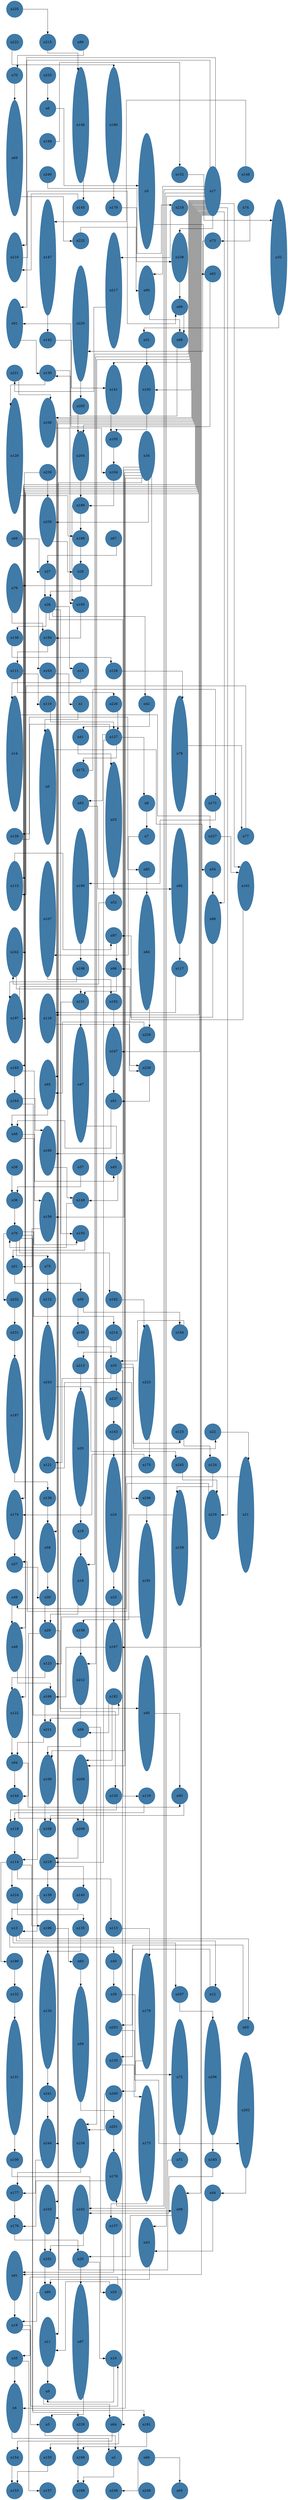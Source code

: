 //do not use DOT to generate pdf use NEATO or FDP
digraph{
layout="neato";
splines="ortho";
n235[shape="ellipse", style="filled", color="#004E8ABF", pos="0,152!", height="1", width="1"];
n235 -> n215;
n222[shape="ellipse", style="filled", color="#004E8ABF", pos="0,150!", height="1", width="1"];
n222 -> n180;
n215[shape="ellipse", style="filled", color="#004E8ABF", pos="2,150!", height="1", width="1"];
n215 -> n146;
n86[shape="ellipse", style="filled", color="#004E8ABF", pos="4,150!", height="1", width="1"];
n86 -> n70;
n70[shape="ellipse", style="filled", color="#004E8ABF", pos="0,148!", height="1", width="1"];
n70 -> n69;
n233[shape="ellipse", style="filled", color="#004E8ABF", pos="2,148!", height="1", width="1"];
n233 -> n6;
n146[shape="ellipse", style="filled", color="#004E8ABF", pos="4,145!", height="7", width="1"];
n146 -> n145;
n180[shape="ellipse", style="filled", color="#004E8ABF", pos="6,145!", height="7", width="1"];
n180 -> n179;
n69[shape="ellipse", style="filled", color="#004E8ABF", pos="0,143!", height="7", width="1"];
n69 -> n225;
n6[shape="ellipse", style="filled", color="#004E8ABF", pos="2,146!", height="1", width="1"];
n6 -> n5;
n199[shape="ellipse", style="filled", color="#004E8ABF", pos="2,144!", height="1", width="1"];
n199 -> n152;
n5[shape="ellipse", style="filled", color="#004E8ABF", pos="8,141!", height="7", width="1"];
n5 -> n62;
n240[shape="ellipse", style="filled", color="#004E8ABF", pos="2,142!", height="1", width="1"];
n240 -> n218;
n152[shape="ellipse", style="filled", color="#004E8ABF", pos="10,142!", height="1", width="1"];
n152 -> n32;
n17[shape="ellipse", style="filled", color="#004E8ABF", pos="12,141!", height="3", width="1"];
n17 -> n90;
n17 -> n92;
n17 -> n161;
n17 -> n98;
n17 -> n99;
n17 -> n58;
n17 -> n210;
n17 -> n16;
n17 -> n174;
n17 -> n197;
n17 -> n115;
n17 -> n178;
n17 -> n234;
n17 -> n212;
n17 -> n116;
n17 -> n238;
n17 -> n216;
n17 -> n81;
n17 -> n61;
n17 -> n43;
n17 -> n193;
n17 -> n242;
n17 -> n122;
n17 -> n141;
n17 -> n48;
n17 -> n103;
n17 -> n247;
n17 -> n167;
n17 -> n244;
n17 -> n102;
n17 -> n204;
n17 -> n106;
n148[shape="ellipse", style="filled", color="#004E8ABF", pos="14,142!", height="1", width="1"];
n148 -> n147;
n147[shape="ellipse", style="filled", color="#004E8ABF", pos="2,137!", height="7", width="1"];
n147 -> n142;
n145[shape="ellipse", style="filled", color="#004E8ABF", pos="4,140!", height="1", width="1"];
n145 -> n210;
n179[shape="ellipse", style="filled", color="#004E8ABF", pos="6,140!", height="1", width="1"];
n179 -> n238;
n218[shape="ellipse", style="filled", color="#004E8ABF", pos="10,140!", height="1", width="1"];
n218 -> n217;
n74[shape="ellipse", style="filled", color="#004E8ABF", pos="14,140!", height="1", width="1"];
n74 -> n73;
n32[shape="ellipse", style="filled", color="#004E8ABF", pos="16,137!", height="7", width="1"];
n32 -> n31;
n210[shape="ellipse", style="filled", color="#004E8ABF", pos="0,137!", height="3", width="1"];
n210 -> n89;
n225[shape="ellipse", style="filled", color="#004E8ABF", pos="4,138!", height="1", width="1"];
n225 -> n90;
n217[shape="ellipse", style="filled", color="#004E8ABF", pos="6,135!", height="7", width="1"];
n217 -> n221;
n238[shape="ellipse", style="filled", color="#004E8ABF", pos="10,137!", height="3", width="1"];
n238 -> n89;
n73[shape="ellipse", style="filled", color="#004E8ABF", pos="12,138!", height="1", width="1"];
n73 -> n220;
n220[shape="ellipse", style="filled", color="#004E8ABF", pos="4,133!", height="7", width="1"];
n220 -> n205;
n90[shape="ellipse", style="filled", color="#004E8ABF", pos="8,135!", height="3", width="1"];
n90 -> n88;
n62[shape="ellipse", style="filled", color="#004E8ABF", pos="12,136!", height="1", width="1"];
n62 -> n61;
n61[shape="ellipse", style="filled", color="#004E8ABF", pos="0,133!", height="3", width="1"];
n61 -> n130;
n89[shape="ellipse", style="filled", color="#004E8ABF", pos="10,134!", height="1", width="1"];
n89 -> n88;
n142[shape="ellipse", style="filled", color="#004E8ABF", pos="2,132!", height="1", width="1"];
n142 -> n141;
n31[shape="ellipse", style="filled", color="#004E8ABF", pos="8,132!", height="1", width="1"];
n31 -> n193;
n88[shape="ellipse", style="filled", color="#004E8ABF", pos="10,132!", height="1", width="1"];
n88 -> n130;
n221[shape="ellipse", style="filled", color="#004E8ABF", pos="0,130!", height="1", width="1"];
n221 -> n106;
n130[shape="ellipse", style="filled", color="#004E8ABF", pos="2,130!", height="1", width="1"];
n130 -> n129;
n130 -> n195;
n141[shape="ellipse", style="filled", color="#004E8ABF", pos="6,129!", height="3", width="1"];
n141 -> n105;
n193[shape="ellipse", style="filled", color="#004E8ABF", pos="8,129!", height="3", width="1"];
n193 -> n105;
n129[shape="ellipse", style="filled", color="#004E8ABF", pos="0,125!", height="7", width="1"];
n129 -> n188;
n106[shape="ellipse", style="filled", color="#004E8ABF", pos="2,127!", height="3", width="1"];
n106 -> n104;
n205[shape="ellipse", style="filled", color="#004E8ABF", pos="4,128!", height="1", width="1"];
n205 -> n204;
n204[shape="ellipse", style="filled", color="#004E8ABF", pos="4,125!", height="3", width="1"];
n204 -> n189;
n105[shape="ellipse", style="filled", color="#004E8ABF", pos="6,126!", height="1", width="1"];
n105 -> n104;
n34[shape="ellipse", style="filled", color="#004E8ABF", pos="8,125!", height="3", width="1"];
n34 -> n79;
n34 -> n230;
n34 -> n4;
n34 -> n156;
n34 -> n109;
n34 -> n11;
n34 -> n160;
n34 -> n209;
n236[shape="ellipse", style="filled", color="#004E8ABF", pos="2,124!", height="1", width="1"];
n236 -> n165;
n236 -> n230;
n104[shape="ellipse", style="filled", color="#004E8ABF", pos="6,124!", height="1", width="1"];
n104 -> n189;
n230[shape="ellipse", style="filled", color="#004E8ABF", pos="2,121!", height="3", width="1"];
n230 -> n28;
n189[shape="ellipse", style="filled", color="#004E8ABF", pos="4,122!", height="1", width="1"];
n189 -> n188;
n189 -> n195;
n68[shape="ellipse", style="filled", color="#004E8ABF", pos="0,120!", height="1", width="1"];
n68 -> n27;
n188[shape="ellipse", style="filled", color="#004E8ABF", pos="4,120!", height="1", width="1"];
n188 -> n28;
n67[shape="ellipse", style="filled", color="#004E8ABF", pos="6,120!", height="1", width="1"];
n67 -> n27;
n79[shape="ellipse", style="filled", color="#004E8ABF", pos="0,117!", height="3", width="1"];
n79 -> n194;
n27[shape="ellipse", style="filled", color="#004E8ABF", pos="2,118!", height="1", width="1"];
n27 -> n26;
n28[shape="ellipse", style="filled", color="#004E8ABF", pos="4,118!", height="1", width="1"];
n28 -> n26;
n26[shape="ellipse", style="filled", color="#004E8ABF", pos="2,116!", height="1", width="1"];
n26 -> n163;
n26 -> n15;
n26 -> n120;
n26 -> n119;
n26 -> n138;
n26 -> n42;
n195[shape="ellipse", style="filled", color="#004E8ABF", pos="4,116!", height="1", width="1"];
n195 -> n194;
n138[shape="ellipse", style="filled", color="#004E8ABF", pos="0,114!", height="1", width="1"];
n138 -> n128;
n194[shape="ellipse", style="filled", color="#004E8ABF", pos="2,114!", height="1", width="1"];
n194 -> n111;
n111[shape="ellipse", style="filled", color="#004E8ABF", pos="0,112!", height="1", width="1"];
n111 -> n110;
n111 -> n226;
n163[shape="ellipse", style="filled", color="#004E8ABF", pos="2,112!", height="1", width="1"];
n163 -> n1;
n15[shape="ellipse", style="filled", color="#004E8ABF", pos="4,112!", height="1", width="1"];
n15 -> n14;
n128[shape="ellipse", style="filled", color="#004E8ABF", pos="6,112!", height="1", width="1"];
n128 -> n78;
n14[shape="ellipse", style="filled", color="#004E8ABF", pos="0,107!", height="7", width="1"];
n14 -> n227;
n110[shape="ellipse", style="filled", color="#004E8ABF", pos="2,110!", height="1", width="1"];
n110 -> n127;
n1[shape="ellipse", style="filled", color="#004E8ABF", pos="4,110!", height="1", width="1"];
n1 -> n0;
n226[shape="ellipse", style="filled", color="#004E8ABF", pos="6,110!", height="1", width="1"];
n226 -> n127;
n42[shape="ellipse", style="filled", color="#004E8ABF", pos="8,110!", height="1", width="1"];
n42 -> n41;
n78[shape="ellipse", style="filled", color="#004E8ABF", pos="10,107!", height="7", width="1"];
n78 -> n77;
n0[shape="ellipse", style="filled", color="#004E8ABF", pos="2,105!", height="7", width="1"];
n0 -> n54;
n41[shape="ellipse", style="filled", color="#004E8ABF", pos="4,108!", height="1", width="1"];
n41 -> n53;
n127[shape="ellipse", style="filled", color="#004E8ABF", pos="6,108!", height="1", width="1"];
n127 -> n126;
n127 -> n83;
n127 -> n8;
n127 -> n172;
n127 -> n219;
n172[shape="ellipse", style="filled", color="#004E8ABF", pos="4,106!", height="1", width="1"];
n172 -> n171;
n53[shape="ellipse", style="filled", color="#004E8ABF", pos="6,103!", height="7", width="1"];
n53 -> n52;
n83[shape="ellipse", style="filled", color="#004E8ABF", pos="4,104!", height="1", width="1"];
n83 -> n82;
n8[shape="ellipse", style="filled", color="#004E8ABF", pos="8,104!", height="1", width="1"];
n8 -> n7;
n171[shape="ellipse", style="filled", color="#004E8ABF", pos="12,104!", height="1", width="1"];
n171 -> n190;
n126[shape="ellipse", style="filled", color="#004E8ABF", pos="0,102!", height="1", width="1"];
n126 -> n85;
n190[shape="ellipse", style="filled", color="#004E8ABF", pos="4,99!", height="7", width="1"];
n190 -> n198;
n7[shape="ellipse", style="filled", color="#004E8ABF", pos="8,102!", height="1", width="1"];
n7 -> n107;
n82[shape="ellipse", style="filled", color="#004E8ABF", pos="10,99!", height="7", width="1"];
n82 -> n117;
n227[shape="ellipse", style="filled", color="#004E8ABF", pos="12,102!", height="1", width="1"];
n227 -> n161;
n77[shape="ellipse", style="filled", color="#004E8ABF", pos="14,102!", height="1", width="1"];
n77 -> n115;
n115[shape="ellipse", style="filled", color="#004E8ABF", pos="0,99!", height="3", width="1"];
n115 -> n97;
n107[shape="ellipse", style="filled", color="#004E8ABF", pos="2,97!", height="7", width="1"];
n107 -> n192;
n85[shape="ellipse", style="filled", color="#004E8ABF", pos="8,100!", height="1", width="1"];
n85 -> n84;
n54[shape="ellipse", style="filled", color="#004E8ABF", pos="12,100!", height="1", width="1"];
n54 -> n98;
n161[shape="ellipse", style="filled", color="#004E8ABF", pos="14,99!", height="3", width="1"];
n161 -> n97;
n52[shape="ellipse", style="filled", color="#004E8ABF", pos="6,98!", height="1", width="1"];
n52 -> n242;
n84[shape="ellipse", style="filled", color="#004E8ABF", pos="8,95!", height="7", width="1"];
n84 -> n229;
n98[shape="ellipse", style="filled", color="#004E8ABF", pos="12,97!", height="3", width="1"];
n98 -> n96;
n242[shape="ellipse", style="filled", color="#004E8ABF", pos="0,95!", height="3", width="1"];
n242 -> n151;
n97[shape="ellipse", style="filled", color="#004E8ABF", pos="6,96!", height="1", width="1"];
n97 -> n96;
n198[shape="ellipse", style="filled", color="#004E8ABF", pos="4,94!", height="1", width="1"];
n198 -> n197;
n96[shape="ellipse", style="filled", color="#004E8ABF", pos="6,94!", height="1", width="1"];
n96 -> n151;
n117[shape="ellipse", style="filled", color="#004E8ABF", pos="10,94!", height="1", width="1"];
n117 -> n116;
n197[shape="ellipse", style="filled", color="#004E8ABF", pos="0,91!", height="3", width="1"];
n197 -> n239;
n116[shape="ellipse", style="filled", color="#004E8ABF", pos="2,91!", height="3", width="1"];
n116 -> n239;
n151[shape="ellipse", style="filled", color="#004E8ABF", pos="4,92!", height="1", width="1"];
n151 -> n47;
n151 -> n150;
n192[shape="ellipse", style="filled", color="#004E8ABF", pos="6,92!", height="1", width="1"];
n192 -> n247;
n47[shape="ellipse", style="filled", color="#004E8ABF", pos="4,87!", height="7", width="1"];
n47 -> n45;
n247[shape="ellipse", style="filled", color="#004E8ABF", pos="6,89!", height="3", width="1"];
n247 -> n91;
n229[shape="ellipse", style="filled", color="#004E8ABF", pos="8,90!", height="1", width="1"];
n229 -> n92;
n165[shape="ellipse", style="filled", color="#004E8ABF", pos="0,88!", height="1", width="1"];
n165 -> n164;
n165 -> n156;
n92[shape="ellipse", style="filled", color="#004E8ABF", pos="2,87!", height="3", width="1"];
n92 -> n46;
n239[shape="ellipse", style="filled", color="#004E8ABF", pos="8,88!", height="1", width="1"];
n239 -> n91;
n164[shape="ellipse", style="filled", color="#004E8ABF", pos="0,86!", height="1", width="1"];
n164 -> n182;
n164 -> n160;
n91[shape="ellipse", style="filled", color="#004E8ABF", pos="6,86!", height="1", width="1"];
n91 -> n46;
n46[shape="ellipse", style="filled", color="#004E8ABF", pos="0,84!", height="1", width="1"];
n46 -> n150;
n46 -> n45;
n160[shape="ellipse", style="filled", color="#004E8ABF", pos="2,83!", height="3", width="1"];
n160 -> n149;
n38[shape="ellipse", style="filled", color="#004E8ABF", pos="0,82!", height="1", width="1"];
n38 -> n36;
n37[shape="ellipse", style="filled", color="#004E8ABF", pos="4,82!", height="1", width="1"];
n37 -> n36;
n45[shape="ellipse", style="filled", color="#004E8ABF", pos="6,82!", height="1", width="1"];
n45 -> n149;
n36[shape="ellipse", style="filled", color="#004E8ABF", pos="0,80!", height="1", width="1"];
n36 -> n76;
n156[shape="ellipse", style="filled", color="#004E8ABF", pos="2,79!", height="3", width="1"];
n156 -> n51;
n149[shape="ellipse", style="filled", color="#004E8ABF", pos="4,80!", height="1", width="1"];
n149 -> n76;
n76[shape="ellipse", style="filled", color="#004E8ABF", pos="0,78!", height="1", width="1"];
n76 -> n232;
n76 -> n214;
n76 -> n228;
n76 -> n75;
n76 -> n162;
n76 -> n181;
n150[shape="ellipse", style="filled", color="#004E8ABF", pos="4,78!", height="1", width="1"];
n150 -> n51;
n51[shape="ellipse", style="filled", color="#004E8ABF", pos="0,76!", height="1", width="1"];
n51 -> n50;
n75[shape="ellipse", style="filled", color="#004E8ABF", pos="2,76!", height="1", width="1"];
n75 -> n112;
n232[shape="ellipse", style="filled", color="#004E8ABF", pos="0,74!", height="1", width="1"];
n232 -> n231;
n112[shape="ellipse", style="filled", color="#004E8ABF", pos="2,74!", height="1", width="1"];
n112 -> n243;
n50[shape="ellipse", style="filled", color="#004E8ABF", pos="4,74!", height="1", width="1"];
n50 -> n185;
n50 -> n184;
n162[shape="ellipse", style="filled", color="#004E8ABF", pos="6,74!", height="1", width="1"];
n162 -> n223;
n231[shape="ellipse", style="filled", color="#004E8ABF", pos="0,72!", height="1", width="1"];
n231 -> n187;
n243[shape="ellipse", style="filled", color="#004E8ABF", pos="2,69!", height="7", width="1"];
n243 -> n245;
n185[shape="ellipse", style="filled", color="#004E8ABF", pos="4,72!", height="1", width="1"];
n185 -> n33;
n214[shape="ellipse", style="filled", color="#004E8ABF", pos="6,72!", height="1", width="1"];
n214 -> n213;
n223[shape="ellipse", style="filled", color="#004E8ABF", pos="8,69!", height="7", width="1"];
n223 -> n175;
n184[shape="ellipse", style="filled", color="#004E8ABF", pos="10,72!", height="1", width="1"];
n184 -> n33;
n187[shape="ellipse", style="filled", color="#004E8ABF", pos="0,67!", height="7", width="1"];
n187 -> n136;
n213[shape="ellipse", style="filled", color="#004E8ABF", pos="4,70!", height="1", width="1"];
n213 -> n25;
n33[shape="ellipse", style="filled", color="#004E8ABF", pos="6,70!", height="1", width="1"];
n33 -> n121;
n33 -> n125;
n33 -> n237;
n33 -> n64;
n33 -> n22;
n25[shape="ellipse", style="filled", color="#004E8ABF", pos="4,65!", height="7", width="1"];
n25 -> n18;
n237[shape="ellipse", style="filled", color="#004E8ABF", pos="6,68!", height="1", width="1"];
n237 -> n143;
n143[shape="ellipse", style="filled", color="#004E8ABF", pos="6,66!", height="1", width="1"];
n143 -> n24;
n125[shape="ellipse", style="filled", color="#004E8ABF", pos="10,66!", height="1", width="1"];
n125 -> n124;
n22[shape="ellipse", style="filled", color="#004E8ABF", pos="12,66!", height="1", width="1"];
n22 -> n21;
n121[shape="ellipse", style="filled", color="#004E8ABF", pos="2,64!", height="1", width="1"];
n121 -> n246;
n24[shape="ellipse", style="filled", color="#004E8ABF", pos="6,61!", height="7", width="1"];
n24 -> n23;
n175[shape="ellipse", style="filled", color="#004E8ABF", pos="8,64!", height="1", width="1"];
n175 -> n174;
n245[shape="ellipse", style="filled", color="#004E8ABF", pos="10,64!", height="1", width="1"];
n245 -> n216;
n124[shape="ellipse", style="filled", color="#004E8ABF", pos="12,64!", height="1", width="1"];
n124 -> n159;
n21[shape="ellipse", style="filled", color="#004E8ABF", pos="14,61!", height="7", width="1"];
n21 -> n49;
n174[shape="ellipse", style="filled", color="#004E8ABF", pos="0,61!", height="3", width="1"];
n174 -> n57;
n136[shape="ellipse", style="filled", color="#004E8ABF", pos="2,62!", height="1", width="1"];
n136 -> n58;
n246[shape="ellipse", style="filled", color="#004E8ABF", pos="8,62!", height="1", width="1"];
n246 -> n191;
n159[shape="ellipse", style="filled", color="#004E8ABF", pos="10,59!", height="7", width="1"];
n159 -> n158;
n216[shape="ellipse", style="filled", color="#004E8ABF", pos="12,61!", height="3", width="1"];
n216 -> n57;
n58[shape="ellipse", style="filled", color="#004E8ABF", pos="2,59!", height="3", width="1"];
n58 -> n30;
n18[shape="ellipse", style="filled", color="#004E8ABF", pos="4,60!", height="1", width="1"];
n18 -> n16;
n191[shape="ellipse", style="filled", color="#004E8ABF", pos="8,57!", height="7", width="1"];
n191 -> n123;
n57[shape="ellipse", style="filled", color="#004E8ABF", pos="0,58!", height="1", width="1"];
n57 -> n30;
n16[shape="ellipse", style="filled", color="#004E8ABF", pos="4,57!", height="3", width="1"];
n16 -> n29;
n49[shape="ellipse", style="filled", color="#004E8ABF", pos="0,56!", height="1", width="1"];
n49 -> n48;
n30[shape="ellipse", style="filled", color="#004E8ABF", pos="2,56!", height="1", width="1"];
n30 -> n29;
n23[shape="ellipse", style="filled", color="#004E8ABF", pos="6,56!", height="1", width="1"];
n23 -> n167;
n48[shape="ellipse", style="filled", color="#004E8ABF", pos="0,53!", height="3", width="1"];
n48 -> n166;
n29[shape="ellipse", style="filled", color="#004E8ABF", pos="2,54!", height="1", width="1"];
n29 -> n144;
n29 -> n95;
n158[shape="ellipse", style="filled", color="#004E8ABF", pos="4,54!", height="1", width="1"];
n158 -> n212;
n167[shape="ellipse", style="filled", color="#004E8ABF", pos="6,53!", height="3", width="1"];
n167 -> n166;
n123[shape="ellipse", style="filled", color="#004E8ABF", pos="2,52!", height="1", width="1"];
n123 -> n122;
n212[shape="ellipse", style="filled", color="#004E8ABF", pos="4,51!", height="3", width="1"];
n212 -> n211;
n95[shape="ellipse", style="filled", color="#004E8ABF", pos="8,49!", height="7", width="1"];
n95 -> n93;
n122[shape="ellipse", style="filled", color="#004E8ABF", pos="0,49!", height="3", width="1"];
n122 -> n94;
n166[shape="ellipse", style="filled", color="#004E8ABF", pos="2,50!", height="1", width="1"];
n166 -> n211;
n182[shape="ellipse", style="filled", color="#004E8ABF", pos="6,50!", height="1", width="1"];
n182 -> n56;
n182 -> n209;
n211[shape="ellipse", style="filled", color="#004E8ABF", pos="2,48!", height="1", width="1"];
n211 -> n94;
n56[shape="ellipse", style="filled", color="#004E8ABF", pos="4,48!", height="1", width="1"];
n56 -> n109;
n56 -> n55;
n94[shape="ellipse", style="filled", color="#004E8ABF", pos="0,46!", height="1", width="1"];
n94 -> n144;
n94 -> n93;
n109[shape="ellipse", style="filled", color="#004E8ABF", pos="2,45!", height="3", width="1"];
n109 -> n108;
n209[shape="ellipse", style="filled", color="#004E8ABF", pos="4,45!", height="3", width="1"];
n209 -> n208;
n144[shape="ellipse", style="filled", color="#004E8ABF", pos="0,44!", height="1", width="1"];
n144 -> n208;
n120[shape="ellipse", style="filled", color="#004E8ABF", pos="6,44!", height="1", width="1"];
n120 -> n118;
n119[shape="ellipse", style="filled", color="#004E8ABF", pos="8,44!", height="1", width="1"];
n119 -> n118;
n93[shape="ellipse", style="filled", color="#004E8ABF", pos="10,44!", height="1", width="1"];
n93 -> n108;
n118[shape="ellipse", style="filled", color="#004E8ABF", pos="0,42!", height="1", width="1"];
n118 -> n114;
n108[shape="ellipse", style="filled", color="#004E8ABF", pos="2,42!", height="1", width="1"];
n108 -> n114;
n208[shape="ellipse", style="filled", color="#004E8ABF", pos="4,42!", height="1", width="1"];
n208 -> n219;
n114[shape="ellipse", style="filled", color="#004E8ABF", pos="0,40!", height="1", width="1"];
n114 -> n196;
n114 -> n186;
n114 -> n224;
n114 -> n113;
n219[shape="ellipse", style="filled", color="#004E8ABF", pos="2,40!", height="1", width="1"];
n219 -> n139;
n219 -> n140;
n224[shape="ellipse", style="filled", color="#004E8ABF", pos="0,38!", height="1", width="1"];
n224 -> n135;
n139[shape="ellipse", style="filled", color="#004E8ABF", pos="2,38!", height="1", width="1"];
n139 -> n13;
n140[shape="ellipse", style="filled", color="#004E8ABF", pos="4,38!", height="1", width="1"];
n140 -> n13;
n13[shape="ellipse", style="filled", color="#004E8ABF", pos="0,36!", height="1", width="1"];
n13 -> n207;
n13 -> n63;
n13 -> n40;
n13 -> n12;
n196[shape="ellipse", style="filled", color="#004E8ABF", pos="2,36!", height="1", width="1"];
n196 -> n60;
n135[shape="ellipse", style="filled", color="#004E8ABF", pos="4,36!", height="1", width="1"];
n135 -> n134;
n113[shape="ellipse", style="filled", color="#004E8ABF", pos="6,36!", height="1", width="1"];
n113 -> n170;
n186[shape="ellipse", style="filled", color="#004E8ABF", pos="0,34!", height="1", width="1"];
n186 -> n132;
n134[shape="ellipse", style="filled", color="#004E8ABF", pos="2,31!", height="7", width="1"];
n134 -> n241;
n60[shape="ellipse", style="filled", color="#004E8ABF", pos="4,34!", height="1", width="1"];
n60 -> n59;
n40[shape="ellipse", style="filled", color="#004E8ABF", pos="6,34!", height="1", width="1"];
n40 -> n39;
n170[shape="ellipse", style="filled", color="#004E8ABF", pos="8,31!", height="7", width="1"];
n170 -> n200;
n132[shape="ellipse", style="filled", color="#004E8ABF", pos="0,32!", height="1", width="1"];
n132 -> n131;
n59[shape="ellipse", style="filled", color="#004E8ABF", pos="4,29!", height="7", width="1"];
n59 -> n201;
n39[shape="ellipse", style="filled", color="#004E8ABF", pos="6,32!", height="1", width="1"];
n39 -> n72;
n207[shape="ellipse", style="filled", color="#004E8ABF", pos="10,32!", height="1", width="1"];
n207 -> n206;
n12[shape="ellipse", style="filled", color="#004E8ABF", pos="12,32!", height="1", width="1"];
n12 -> n203;
n131[shape="ellipse", style="filled", color="#004E8ABF", pos="0,27!", height="7", width="1"];
n131 -> n100;
n203[shape="ellipse", style="filled", color="#004E8ABF", pos="6,30!", height="1", width="1"];
n203 -> n202;
n72[shape="ellipse", style="filled", color="#004E8ABF", pos="10,27!", height="7", width="1"];
n72 -> n71;
n206[shape="ellipse", style="filled", color="#004E8ABF", pos="12,27!", height="7", width="1"];
n206 -> n183;
n63[shape="ellipse", style="filled", color="#004E8ABF", pos="14,30!", height="1", width="1"];
n63 -> n133;
n133[shape="ellipse", style="filled", color="#004E8ABF", pos="6,28!", height="1", width="1"];
n133 -> n173;
n202[shape="ellipse", style="filled", color="#004E8ABF", pos="14,25!", height="7", width="1"];
n202 -> n44;
n241[shape="ellipse", style="filled", color="#004E8ABF", pos="2,26!", height="1", width="1"];
n241 -> n244;
n200[shape="ellipse", style="filled", color="#004E8ABF", pos="6,26!", height="1", width="1"];
n200 -> n234;
n173[shape="ellipse", style="filled", color="#004E8ABF", pos="8,23!", height="7", width="1"];
n173 -> n137;
n244[shape="ellipse", style="filled", color="#004E8ABF", pos="2,23!", height="3", width="1"];
n244 -> n177;
n234[shape="ellipse", style="filled", color="#004E8ABF", pos="4,23!", height="3", width="1"];
n234 -> n177;
n201[shape="ellipse", style="filled", color="#004E8ABF", pos="6,24!", height="1", width="1"];
n201 -> n178;
n100[shape="ellipse", style="filled", color="#004E8ABF", pos="0,22!", height="1", width="1"];
n100 -> n99;
n178[shape="ellipse", style="filled", color="#004E8ABF", pos="6,21!", height="3", width="1"];
n178 -> n176;
n71[shape="ellipse", style="filled", color="#004E8ABF", pos="10,22!", height="1", width="1"];
n71 -> n103;
n183[shape="ellipse", style="filled", color="#004E8ABF", pos="12,22!", height="1", width="1"];
n183 -> n102;
n177[shape="ellipse", style="filled", color="#004E8ABF", pos="0,20!", height="1", width="1"];
n177 -> n176;
n103[shape="ellipse", style="filled", color="#004E8ABF", pos="2,19!", height="3", width="1"];
n103 -> n101;
n102[shape="ellipse", style="filled", color="#004E8ABF", pos="4,19!", height="3", width="1"];
n102 -> n101;
n99[shape="ellipse", style="filled", color="#004E8ABF", pos="10,19!", height="3", width="1"];
n99 -> n20;
n44[shape="ellipse", style="filled", color="#004E8ABF", pos="12,20!", height="1", width="1"];
n44 -> n43;
n176[shape="ellipse", style="filled", color="#004E8ABF", pos="0,18!", height="1", width="1"];
n176 -> n20;
n137[shape="ellipse", style="filled", color="#004E8ABF", pos="6,18!", height="1", width="1"];
n137 -> n81;
n43[shape="ellipse", style="filled", color="#004E8ABF", pos="8,17!", height="3", width="1"];
n43 -> n80;
n81[shape="ellipse", style="filled", color="#004E8ABF", pos="0,15!", height="3", width="1"];
n81 -> n19;
n101[shape="ellipse", style="filled", color="#004E8ABF", pos="2,16!", height="1", width="1"];
n101 -> n80;
n20[shape="ellipse", style="filled", color="#004E8ABF", pos="4,16!", height="1", width="1"];
n20 -> n10;
n20 -> n87;
n80[shape="ellipse", style="filled", color="#004E8ABF", pos="2,14!", height="1", width="1"];
n80 -> n19;
n87[shape="ellipse", style="filled", color="#004E8ABF", pos="4,11!", height="7", width="1"];
n87 -> n3;
n55[shape="ellipse", style="filled", color="#004E8ABF", pos="6,14!", height="1", width="1"];
n55 -> n35;
n55 -> n11;
n19[shape="ellipse", style="filled", color="#004E8ABF", pos="0,12!", height="1", width="1"];
n19 -> n3;
n19 -> n10;
n11[shape="ellipse", style="filled", color="#004E8ABF", pos="2,11!", height="3", width="1"];
n11 -> n9;
n35[shape="ellipse", style="filled", color="#004E8ABF", pos="0,10!", height="1", width="1"];
n35 -> n4;
n35 -> n157;
n10[shape="ellipse", style="filled", color="#004E8ABF", pos="6,10!", height="1", width="1"];
n10 -> n9;
n4[shape="ellipse", style="filled", color="#004E8ABF", pos="0,7!", height="3", width="1"];
n4 -> n2;
n9[shape="ellipse", style="filled", color="#004E8ABF", pos="2,8!", height="1", width="1"];
n9 -> n64;
n3[shape="ellipse", style="filled", color="#004E8ABF", pos="2,6!", height="1", width="1"];
n3 -> n2;
n228[shape="ellipse", style="filled", color="#004E8ABF", pos="4,6!", height="1", width="1"];
n228 -> n169;
n64[shape="ellipse", style="filled", color="#004E8ABF", pos="6,6!", height="1", width="1"];
n64 -> n154;
n64 -> n155;
n181[shape="ellipse", style="filled", color="#004E8ABF", pos="8,6!", height="1", width="1"];
n181 -> n169;
n154[shape="ellipse", style="filled", color="#004E8ABF", pos="0,4!", height="1", width="1"];
n154 -> n153;
n155[shape="ellipse", style="filled", color="#004E8ABF", pos="2,4!", height="1", width="1"];
n155 -> n153;
n169[shape="ellipse", style="filled", color="#004E8ABF", pos="4,4!", height="1", width="1"];
n169 -> n168;
n2[shape="ellipse", style="filled", color="#004E8ABF", pos="6,4!", height="1", width="1"];
n2 -> n168;
n66[shape="ellipse", style="filled", color="#004E8ABF", pos="8,4!", height="1", width="1"];
n66 -> n248;
n66 -> n65;
n153[shape="ellipse", style="filled", color="#004E8ABF", pos="0,2!", height="1", width="1"];
n157[shape="ellipse", style="filled", color="#004E8ABF", pos="2,2!", height="1", width="1"];
n168[shape="ellipse", style="filled", color="#004E8ABF", pos="4,2!", height="1", width="1"];
n248[shape="ellipse", style="filled", color="#004E8ABF", pos="6,2!", height="1", width="1"];
n249[shape="ellipse", style="filled", color="#004E8ABF", pos="8,2!", height="1", width="1"];
n65[shape="ellipse", style="filled", color="#004E8ABF", pos="10,2!", height="1", width="1"];
}